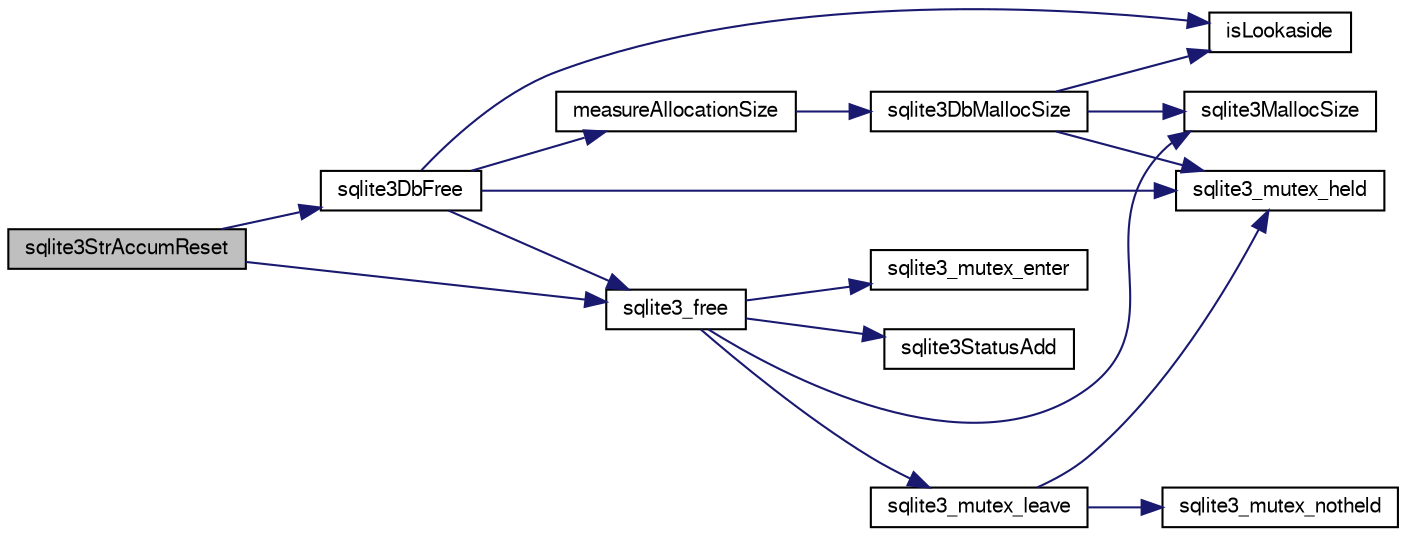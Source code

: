 digraph "sqlite3StrAccumReset"
{
  edge [fontname="FreeSans",fontsize="10",labelfontname="FreeSans",labelfontsize="10"];
  node [fontname="FreeSans",fontsize="10",shape=record];
  rankdir="LR";
  Node719185 [label="sqlite3StrAccumReset",height=0.2,width=0.4,color="black", fillcolor="grey75", style="filled", fontcolor="black"];
  Node719185 -> Node719186 [color="midnightblue",fontsize="10",style="solid",fontname="FreeSans"];
  Node719186 [label="sqlite3DbFree",height=0.2,width=0.4,color="black", fillcolor="white", style="filled",URL="$sqlite3_8c.html#ac70ab821a6607b4a1b909582dc37a069"];
  Node719186 -> Node719187 [color="midnightblue",fontsize="10",style="solid",fontname="FreeSans"];
  Node719187 [label="sqlite3_mutex_held",height=0.2,width=0.4,color="black", fillcolor="white", style="filled",URL="$sqlite3_8c.html#acf77da68932b6bc163c5e68547ecc3e7"];
  Node719186 -> Node719188 [color="midnightblue",fontsize="10",style="solid",fontname="FreeSans"];
  Node719188 [label="measureAllocationSize",height=0.2,width=0.4,color="black", fillcolor="white", style="filled",URL="$sqlite3_8c.html#a45731e644a22fdb756e2b6337224217a"];
  Node719188 -> Node719189 [color="midnightblue",fontsize="10",style="solid",fontname="FreeSans"];
  Node719189 [label="sqlite3DbMallocSize",height=0.2,width=0.4,color="black", fillcolor="white", style="filled",URL="$sqlite3_8c.html#aa397e5a8a03495203a0767abf0a71f86"];
  Node719189 -> Node719190 [color="midnightblue",fontsize="10",style="solid",fontname="FreeSans"];
  Node719190 [label="sqlite3MallocSize",height=0.2,width=0.4,color="black", fillcolor="white", style="filled",URL="$sqlite3_8c.html#acf5d2a5f35270bafb050bd2def576955"];
  Node719189 -> Node719187 [color="midnightblue",fontsize="10",style="solid",fontname="FreeSans"];
  Node719189 -> Node719191 [color="midnightblue",fontsize="10",style="solid",fontname="FreeSans"];
  Node719191 [label="isLookaside",height=0.2,width=0.4,color="black", fillcolor="white", style="filled",URL="$sqlite3_8c.html#a770fa05ff9717b75e16f4d968a77b897"];
  Node719186 -> Node719191 [color="midnightblue",fontsize="10",style="solid",fontname="FreeSans"];
  Node719186 -> Node719192 [color="midnightblue",fontsize="10",style="solid",fontname="FreeSans"];
  Node719192 [label="sqlite3_free",height=0.2,width=0.4,color="black", fillcolor="white", style="filled",URL="$sqlite3_8c.html#a6552349e36a8a691af5487999ab09519"];
  Node719192 -> Node719193 [color="midnightblue",fontsize="10",style="solid",fontname="FreeSans"];
  Node719193 [label="sqlite3_mutex_enter",height=0.2,width=0.4,color="black", fillcolor="white", style="filled",URL="$sqlite3_8c.html#a1c12cde690bd89f104de5cbad12a6bf5"];
  Node719192 -> Node719194 [color="midnightblue",fontsize="10",style="solid",fontname="FreeSans"];
  Node719194 [label="sqlite3StatusAdd",height=0.2,width=0.4,color="black", fillcolor="white", style="filled",URL="$sqlite3_8c.html#afa029f93586aeab4cc85360905dae9cd"];
  Node719192 -> Node719190 [color="midnightblue",fontsize="10",style="solid",fontname="FreeSans"];
  Node719192 -> Node719195 [color="midnightblue",fontsize="10",style="solid",fontname="FreeSans"];
  Node719195 [label="sqlite3_mutex_leave",height=0.2,width=0.4,color="black", fillcolor="white", style="filled",URL="$sqlite3_8c.html#a5838d235601dbd3c1fa993555c6bcc93"];
  Node719195 -> Node719187 [color="midnightblue",fontsize="10",style="solid",fontname="FreeSans"];
  Node719195 -> Node719196 [color="midnightblue",fontsize="10",style="solid",fontname="FreeSans"];
  Node719196 [label="sqlite3_mutex_notheld",height=0.2,width=0.4,color="black", fillcolor="white", style="filled",URL="$sqlite3_8c.html#a83967c837c1c000d3b5adcfaa688f5dc"];
  Node719185 -> Node719192 [color="midnightblue",fontsize="10",style="solid",fontname="FreeSans"];
}
